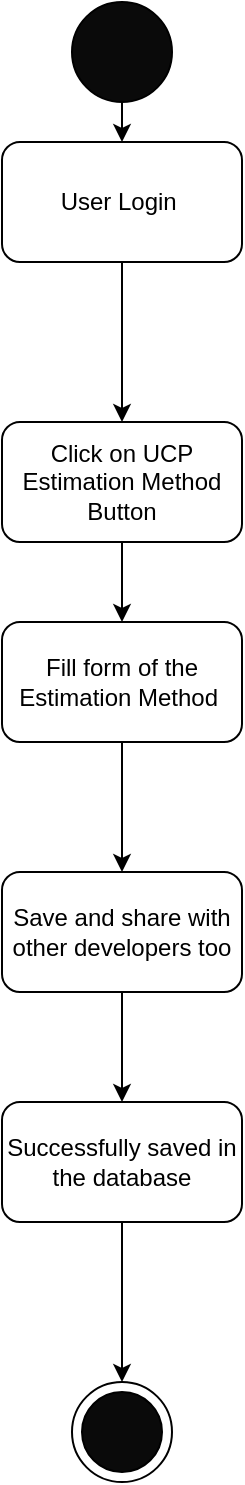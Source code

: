 <mxfile version="16.4.3" type="device"><diagram id="_Cr2xPF8hKN-EZof07qv" name="Page-1"><mxGraphModel dx="398" dy="415" grid="1" gridSize="10" guides="1" tooltips="1" connect="1" arrows="1" fold="1" page="1" pageScale="1" pageWidth="827" pageHeight="1169" math="0" shadow="0"><root><mxCell id="0"/><mxCell id="1" parent="0"/><mxCell id="vSj5OcMLWK0AE6LoMjmY-44" style="edgeStyle=orthogonalEdgeStyle;rounded=0;orthogonalLoop=1;jettySize=auto;html=1;exitX=0.5;exitY=1;exitDx=0;exitDy=0;entryX=0.5;entryY=0;entryDx=0;entryDy=0;" edge="1" parent="1" source="vSj5OcMLWK0AE6LoMjmY-45" target="vSj5OcMLWK0AE6LoMjmY-47"><mxGeometry relative="1" as="geometry"/></mxCell><mxCell id="vSj5OcMLWK0AE6LoMjmY-45" value="" style="ellipse;whiteSpace=wrap;html=1;aspect=fixed;fillColor=#0A0A0A;" vertex="1" parent="1"><mxGeometry x="190" y="120" width="50" height="50" as="geometry"/></mxCell><mxCell id="vSj5OcMLWK0AE6LoMjmY-71" value="" style="edgeStyle=orthogonalEdgeStyle;rounded=0;orthogonalLoop=1;jettySize=auto;html=1;" edge="1" parent="1" source="vSj5OcMLWK0AE6LoMjmY-47" target="vSj5OcMLWK0AE6LoMjmY-70"><mxGeometry relative="1" as="geometry"/></mxCell><mxCell id="vSj5OcMLWK0AE6LoMjmY-47" value="User Login&amp;nbsp;" style="rounded=1;whiteSpace=wrap;html=1;fillColor=#FFFFFF;" vertex="1" parent="1"><mxGeometry x="155" y="190" width="120" height="60" as="geometry"/></mxCell><mxCell id="vSj5OcMLWK0AE6LoMjmY-48" value="" style="ellipse;whiteSpace=wrap;html=1;aspect=fixed;fillColor=#FFFFFF;" vertex="1" parent="1"><mxGeometry x="190" y="810" width="50" height="50" as="geometry"/></mxCell><mxCell id="vSj5OcMLWK0AE6LoMjmY-49" value="" style="ellipse;whiteSpace=wrap;html=1;aspect=fixed;fillColor=#0A0A0A;" vertex="1" parent="1"><mxGeometry x="195" y="815" width="40" height="40" as="geometry"/></mxCell><mxCell id="vSj5OcMLWK0AE6LoMjmY-63" style="edgeStyle=orthogonalEdgeStyle;rounded=0;orthogonalLoop=1;jettySize=auto;html=1;exitX=0.5;exitY=1;exitDx=0;exitDy=0;entryX=0.5;entryY=0;entryDx=0;entryDy=0;" edge="1" parent="1" source="vSj5OcMLWK0AE6LoMjmY-77" target="vSj5OcMLWK0AE6LoMjmY-48"><mxGeometry relative="1" as="geometry"><mxPoint x="215" y="770" as="sourcePoint"/></mxGeometry></mxCell><mxCell id="vSj5OcMLWK0AE6LoMjmY-73" value="" style="edgeStyle=orthogonalEdgeStyle;rounded=0;orthogonalLoop=1;jettySize=auto;html=1;" edge="1" parent="1" source="vSj5OcMLWK0AE6LoMjmY-70" target="vSj5OcMLWK0AE6LoMjmY-72"><mxGeometry relative="1" as="geometry"/></mxCell><mxCell id="vSj5OcMLWK0AE6LoMjmY-70" value="Click on UCP Estimation Method Button" style="whiteSpace=wrap;html=1;fillColor=#FFFFFF;rounded=1;" vertex="1" parent="1"><mxGeometry x="155" y="330" width="120" height="60" as="geometry"/></mxCell><mxCell id="vSj5OcMLWK0AE6LoMjmY-76" value="" style="edgeStyle=orthogonalEdgeStyle;rounded=0;orthogonalLoop=1;jettySize=auto;html=1;" edge="1" parent="1" source="vSj5OcMLWK0AE6LoMjmY-72" target="vSj5OcMLWK0AE6LoMjmY-75"><mxGeometry relative="1" as="geometry"/></mxCell><mxCell id="vSj5OcMLWK0AE6LoMjmY-72" value="Fill form of the Estimation Method&amp;nbsp;" style="whiteSpace=wrap;html=1;fillColor=#FFFFFF;rounded=1;" vertex="1" parent="1"><mxGeometry x="155" y="430" width="120" height="60" as="geometry"/></mxCell><mxCell id="vSj5OcMLWK0AE6LoMjmY-78" value="" style="edgeStyle=orthogonalEdgeStyle;rounded=0;orthogonalLoop=1;jettySize=auto;html=1;" edge="1" parent="1" source="vSj5OcMLWK0AE6LoMjmY-75" target="vSj5OcMLWK0AE6LoMjmY-77"><mxGeometry relative="1" as="geometry"/></mxCell><mxCell id="vSj5OcMLWK0AE6LoMjmY-75" value="Save and share with other developers too" style="whiteSpace=wrap;html=1;fillColor=#FFFFFF;rounded=1;" vertex="1" parent="1"><mxGeometry x="155" y="555" width="120" height="60" as="geometry"/></mxCell><mxCell id="vSj5OcMLWK0AE6LoMjmY-77" value="Successfully saved in the database" style="whiteSpace=wrap;html=1;fillColor=#FFFFFF;rounded=1;" vertex="1" parent="1"><mxGeometry x="155" y="670" width="120" height="60" as="geometry"/></mxCell></root></mxGraphModel></diagram></mxfile>